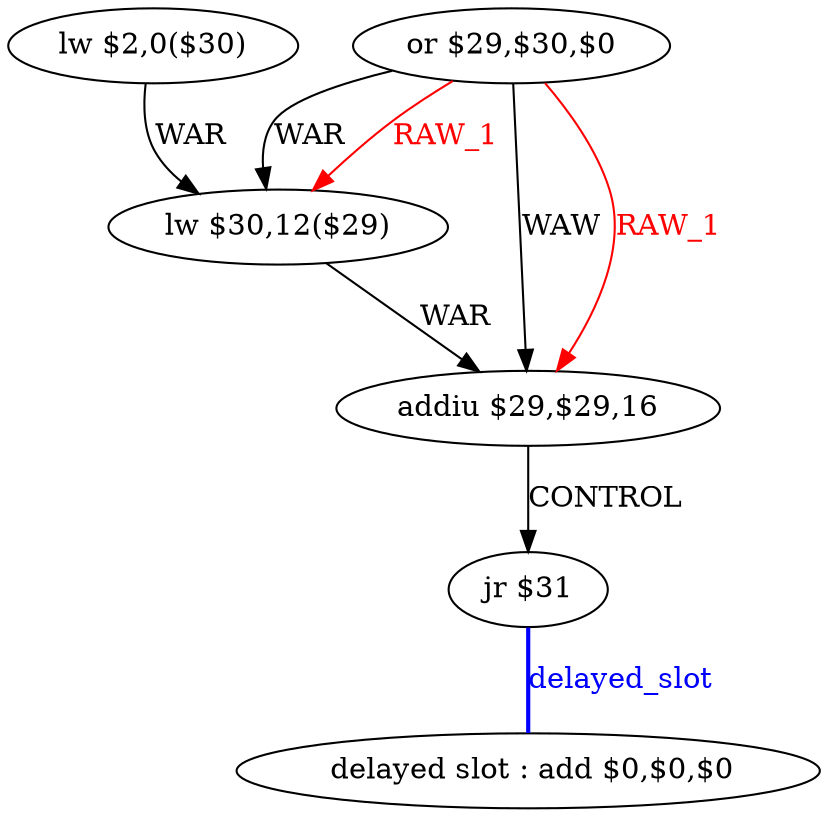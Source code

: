 digraph G1 {
node [shape = ellipse];
i5 [label = " delayed slot : add $0,$0,$0"] ;
i4 ->  i5 [style = bold, dir= none, fontcolor = blue, color = blue, label= "delayed_slot"];
i4 [label = "jr $31"] ;
i0 [label = "lw $2,0($30)"] ;
i0 ->  i2 [label= "WAR"];
i2 [label = "lw $30,12($29)"] ;
i2 ->  i3 [label= "WAR"];
i3 [label = "addiu $29,$29,16"] ;
i3 ->  i4 [label= "CONTROL"];
i1 [label = "or $29,$30,$0"] ;
i1 ->  i2 [label= "WAR"];
i1 ->  i2 [color = red, fontcolor = red, label= "RAW_1"];
i1 ->  i3 [label= "WAW"];
i1 ->  i3 [color = red, fontcolor = red, label= "RAW_1"];
}
